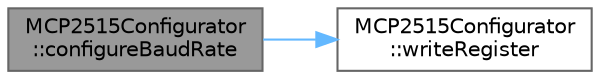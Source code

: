 digraph "MCP2515Configurator::configureBaudRate"
{
 // LATEX_PDF_SIZE
  bgcolor="transparent";
  edge [fontname=Helvetica,fontsize=10,labelfontname=Helvetica,labelfontsize=10];
  node [fontname=Helvetica,fontsize=10,shape=box,height=0.2,width=0.4];
  rankdir="LR";
  Node1 [id="Node000001",label="MCP2515Configurator\l::configureBaudRate",height=0.2,width=0.4,color="gray40", fillcolor="grey60", style="filled", fontcolor="black",tooltip="Configure the baud rate for the MCP2515."];
  Node1 -> Node2 [id="edge1_Node000001_Node000002",color="steelblue1",style="solid",tooltip=" "];
  Node2 [id="Node000002",label="MCP2515Configurator\l::writeRegister",height=0.2,width=0.4,color="grey40", fillcolor="white", style="filled",URL="$classMCP2515Configurator.html#a89cb67d607b050252677428c7ef61e4a",tooltip="Write a value to a register."];
}
